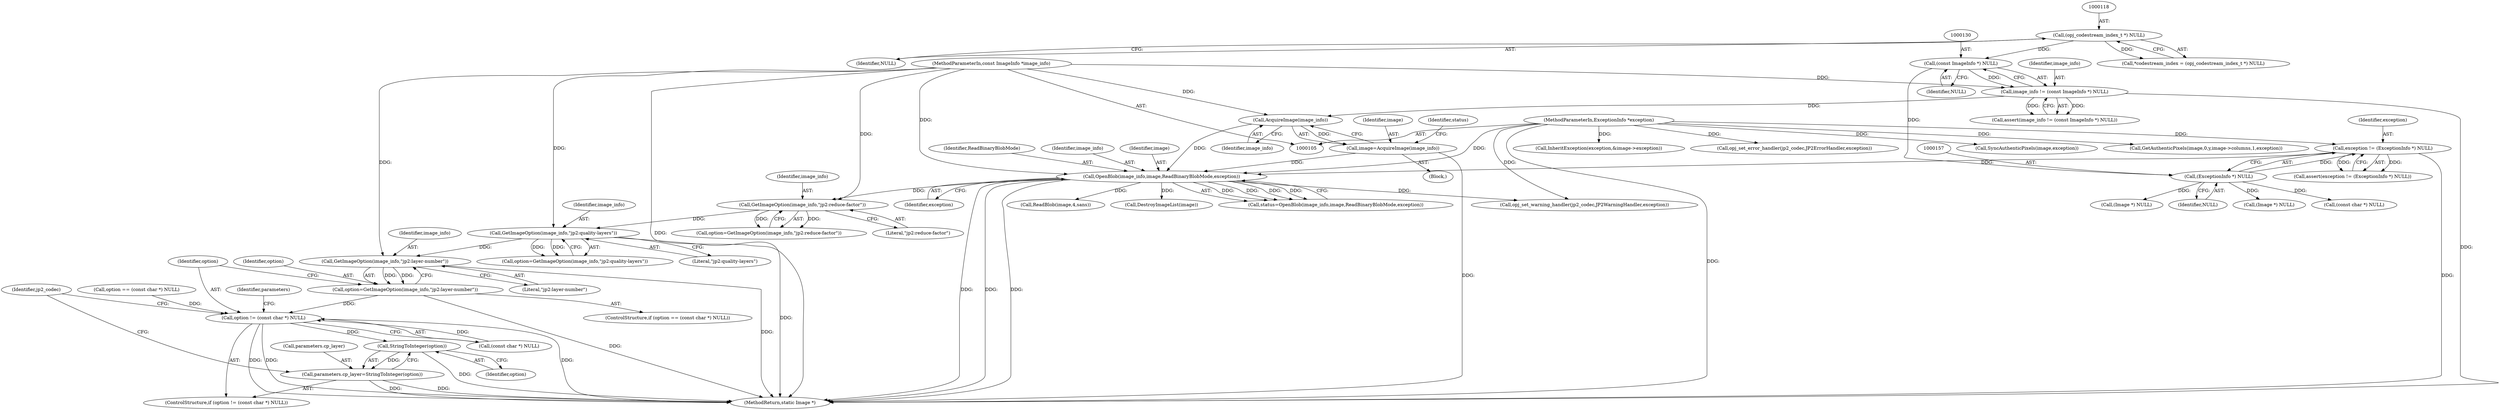 digraph "0_ImageMagick_b0c5222ce31e8f941fa02ff9c7a040fb2db30dbc@pointer" {
"1000280" [label="(Call,GetImageOption(image_info,\"jp2:layer-number\"))"];
"1000269" [label="(Call,GetImageOption(image_info,\"jp2:quality-layers\"))"];
"1000252" [label="(Call,GetImageOption(image_info,\"jp2:reduce-factor\"))"];
"1000171" [label="(Call,OpenBlob(image_info,image,ReadBinaryBlobMode,exception))"];
"1000167" [label="(Call,AcquireImage(image_info))"];
"1000127" [label="(Call,image_info != (const ImageInfo *) NULL)"];
"1000106" [label="(MethodParameterIn,const ImageInfo *image_info)"];
"1000129" [label="(Call,(const ImageInfo *) NULL)"];
"1000117" [label="(Call,(opj_codestream_index_t *) NULL)"];
"1000165" [label="(Call,image=AcquireImage(image_info))"];
"1000154" [label="(Call,exception != (ExceptionInfo *) NULL)"];
"1000107" [label="(MethodParameterIn,ExceptionInfo *exception)"];
"1000156" [label="(Call,(ExceptionInfo *) NULL)"];
"1000278" [label="(Call,option=GetImageOption(image_info,\"jp2:layer-number\"))"];
"1000284" [label="(Call,option != (const char *) NULL)"];
"1000293" [label="(Call,StringToInteger(option))"];
"1000289" [label="(Call,parameters.cp_layer=StringToInteger(option))"];
"1000285" [label="(Identifier,option)"];
"1000284" [label="(Call,option != (const char *) NULL)"];
"1000202" [label="(Call,(Image *) NULL)"];
"1000291" [label="(Identifier,parameters)"];
"1000128" [label="(Identifier,image_info)"];
"1000170" [label="(Identifier,status)"];
"1000250" [label="(Call,option=GetImageOption(image_info,\"jp2:reduce-factor\"))"];
"1000166" [label="(Identifier,image)"];
"1000267" [label="(Call,option=GetImageOption(image_info,\"jp2:quality-layers\"))"];
"1000158" [label="(Identifier,NULL)"];
"1000282" [label="(Literal,\"jp2:layer-number\")"];
"1000174" [label="(Identifier,ReadBinaryBlobMode)"];
"1000273" [label="(Call,option == (const char *) NULL)"];
"1000283" [label="(ControlStructure,if (option != (const char *) NULL))"];
"1000169" [label="(Call,status=OpenBlob(image_info,image,ReadBinaryBlobMode,exception))"];
"1000269" [label="(Call,GetImageOption(image_info,\"jp2:quality-layers\"))"];
"1000107" [label="(MethodParameterIn,ExceptionInfo *exception)"];
"1000153" [label="(Call,assert(exception != (ExceptionInfo *) NULL))"];
"1000186" [label="(Call,(Image *) NULL)"];
"1000270" [label="(Identifier,image_info)"];
"1000106" [label="(MethodParameterIn,const ImageInfo *image_info)"];
"1000981" [label="(Call,SyncAuthenticPixels(image,exception))"];
"1000252" [label="(Call,GetImageOption(image_info,\"jp2:reduce-factor\"))"];
"1000119" [label="(Identifier,NULL)"];
"1000281" [label="(Identifier,image_info)"];
"1000172" [label="(Identifier,image_info)"];
"1000278" [label="(Call,option=GetImageOption(image_info,\"jp2:layer-number\"))"];
"1000175" [label="(Identifier,exception)"];
"1000239" [label="(Call,opj_set_warning_handler(jp2_codec,JP2WarningHandler,exception))"];
"1000131" [label="(Identifier,NULL)"];
"1000773" [label="(Call,GetAuthenticPixels(image,0,y,image->columns,1,exception))"];
"1000294" [label="(Identifier,option)"];
"1000289" [label="(Call,parameters.cp_layer=StringToInteger(option))"];
"1001016" [label="(MethodReturn,static Image *)"];
"1000653" [label="(Call,InheritException(exception,&image->exception))"];
"1000126" [label="(Call,assert(image_info != (const ImageInfo *) NULL))"];
"1000271" [label="(Literal,\"jp2:quality-layers\")"];
"1000191" [label="(Call,ReadBlob(image,4,sans))"];
"1000280" [label="(Call,GetImageOption(image_info,\"jp2:layer-number\"))"];
"1000154" [label="(Call,exception != (ExceptionInfo *) NULL)"];
"1000127" [label="(Call,image_info != (const ImageInfo *) NULL)"];
"1000254" [label="(Literal,\"jp2:reduce-factor\")"];
"1000155" [label="(Identifier,exception)"];
"1000293" [label="(Call,StringToInteger(option))"];
"1000279" [label="(Identifier,option)"];
"1000115" [label="(Call,*codestream_index = (opj_codestream_index_t *) NULL)"];
"1000253" [label="(Identifier,image_info)"];
"1000165" [label="(Call,image=AcquireImage(image_info))"];
"1000156" [label="(Call,(ExceptionInfo *) NULL)"];
"1000272" [label="(ControlStructure,if (option == (const char *) NULL))"];
"1000117" [label="(Call,(opj_codestream_index_t *) NULL)"];
"1000183" [label="(Call,DestroyImageList(image))"];
"1000129" [label="(Call,(const ImageInfo *) NULL)"];
"1000108" [label="(Block,)"];
"1000243" [label="(Call,opj_set_error_handler(jp2_codec,JP2ErrorHandler,exception))"];
"1000167" [label="(Call,AcquireImage(image_info))"];
"1000298" [label="(Identifier,jp2_codec)"];
"1000168" [label="(Identifier,image_info)"];
"1000173" [label="(Identifier,image)"];
"1000286" [label="(Call,(const char *) NULL)"];
"1000290" [label="(Call,parameters.cp_layer)"];
"1000258" [label="(Call,(const char *) NULL)"];
"1000171" [label="(Call,OpenBlob(image_info,image,ReadBinaryBlobMode,exception))"];
"1000280" -> "1000278"  [label="AST: "];
"1000280" -> "1000282"  [label="CFG: "];
"1000281" -> "1000280"  [label="AST: "];
"1000282" -> "1000280"  [label="AST: "];
"1000278" -> "1000280"  [label="CFG: "];
"1000280" -> "1001016"  [label="DDG: "];
"1000280" -> "1000278"  [label="DDG: "];
"1000280" -> "1000278"  [label="DDG: "];
"1000269" -> "1000280"  [label="DDG: "];
"1000106" -> "1000280"  [label="DDG: "];
"1000269" -> "1000267"  [label="AST: "];
"1000269" -> "1000271"  [label="CFG: "];
"1000270" -> "1000269"  [label="AST: "];
"1000271" -> "1000269"  [label="AST: "];
"1000267" -> "1000269"  [label="CFG: "];
"1000269" -> "1001016"  [label="DDG: "];
"1000269" -> "1000267"  [label="DDG: "];
"1000269" -> "1000267"  [label="DDG: "];
"1000252" -> "1000269"  [label="DDG: "];
"1000106" -> "1000269"  [label="DDG: "];
"1000252" -> "1000250"  [label="AST: "];
"1000252" -> "1000254"  [label="CFG: "];
"1000253" -> "1000252"  [label="AST: "];
"1000254" -> "1000252"  [label="AST: "];
"1000250" -> "1000252"  [label="CFG: "];
"1000252" -> "1000250"  [label="DDG: "];
"1000252" -> "1000250"  [label="DDG: "];
"1000171" -> "1000252"  [label="DDG: "];
"1000106" -> "1000252"  [label="DDG: "];
"1000171" -> "1000169"  [label="AST: "];
"1000171" -> "1000175"  [label="CFG: "];
"1000172" -> "1000171"  [label="AST: "];
"1000173" -> "1000171"  [label="AST: "];
"1000174" -> "1000171"  [label="AST: "];
"1000175" -> "1000171"  [label="AST: "];
"1000169" -> "1000171"  [label="CFG: "];
"1000171" -> "1001016"  [label="DDG: "];
"1000171" -> "1001016"  [label="DDG: "];
"1000171" -> "1001016"  [label="DDG: "];
"1000171" -> "1000169"  [label="DDG: "];
"1000171" -> "1000169"  [label="DDG: "];
"1000171" -> "1000169"  [label="DDG: "];
"1000171" -> "1000169"  [label="DDG: "];
"1000167" -> "1000171"  [label="DDG: "];
"1000106" -> "1000171"  [label="DDG: "];
"1000165" -> "1000171"  [label="DDG: "];
"1000154" -> "1000171"  [label="DDG: "];
"1000107" -> "1000171"  [label="DDG: "];
"1000171" -> "1000183"  [label="DDG: "];
"1000171" -> "1000191"  [label="DDG: "];
"1000171" -> "1000239"  [label="DDG: "];
"1000167" -> "1000165"  [label="AST: "];
"1000167" -> "1000168"  [label="CFG: "];
"1000168" -> "1000167"  [label="AST: "];
"1000165" -> "1000167"  [label="CFG: "];
"1000167" -> "1000165"  [label="DDG: "];
"1000127" -> "1000167"  [label="DDG: "];
"1000106" -> "1000167"  [label="DDG: "];
"1000127" -> "1000126"  [label="AST: "];
"1000127" -> "1000129"  [label="CFG: "];
"1000128" -> "1000127"  [label="AST: "];
"1000129" -> "1000127"  [label="AST: "];
"1000126" -> "1000127"  [label="CFG: "];
"1000127" -> "1001016"  [label="DDG: "];
"1000127" -> "1000126"  [label="DDG: "];
"1000127" -> "1000126"  [label="DDG: "];
"1000106" -> "1000127"  [label="DDG: "];
"1000129" -> "1000127"  [label="DDG: "];
"1000106" -> "1000105"  [label="AST: "];
"1000106" -> "1001016"  [label="DDG: "];
"1000129" -> "1000131"  [label="CFG: "];
"1000130" -> "1000129"  [label="AST: "];
"1000131" -> "1000129"  [label="AST: "];
"1000117" -> "1000129"  [label="DDG: "];
"1000129" -> "1000156"  [label="DDG: "];
"1000117" -> "1000115"  [label="AST: "];
"1000117" -> "1000119"  [label="CFG: "];
"1000118" -> "1000117"  [label="AST: "];
"1000119" -> "1000117"  [label="AST: "];
"1000115" -> "1000117"  [label="CFG: "];
"1000117" -> "1000115"  [label="DDG: "];
"1000165" -> "1000108"  [label="AST: "];
"1000166" -> "1000165"  [label="AST: "];
"1000170" -> "1000165"  [label="CFG: "];
"1000165" -> "1001016"  [label="DDG: "];
"1000154" -> "1000153"  [label="AST: "];
"1000154" -> "1000156"  [label="CFG: "];
"1000155" -> "1000154"  [label="AST: "];
"1000156" -> "1000154"  [label="AST: "];
"1000153" -> "1000154"  [label="CFG: "];
"1000154" -> "1001016"  [label="DDG: "];
"1000154" -> "1000153"  [label="DDG: "];
"1000154" -> "1000153"  [label="DDG: "];
"1000107" -> "1000154"  [label="DDG: "];
"1000156" -> "1000154"  [label="DDG: "];
"1000107" -> "1000105"  [label="AST: "];
"1000107" -> "1001016"  [label="DDG: "];
"1000107" -> "1000239"  [label="DDG: "];
"1000107" -> "1000243"  [label="DDG: "];
"1000107" -> "1000653"  [label="DDG: "];
"1000107" -> "1000773"  [label="DDG: "];
"1000107" -> "1000981"  [label="DDG: "];
"1000156" -> "1000158"  [label="CFG: "];
"1000157" -> "1000156"  [label="AST: "];
"1000158" -> "1000156"  [label="AST: "];
"1000156" -> "1000186"  [label="DDG: "];
"1000156" -> "1000202"  [label="DDG: "];
"1000156" -> "1000258"  [label="DDG: "];
"1000278" -> "1000272"  [label="AST: "];
"1000279" -> "1000278"  [label="AST: "];
"1000285" -> "1000278"  [label="CFG: "];
"1000278" -> "1001016"  [label="DDG: "];
"1000278" -> "1000284"  [label="DDG: "];
"1000284" -> "1000283"  [label="AST: "];
"1000284" -> "1000286"  [label="CFG: "];
"1000285" -> "1000284"  [label="AST: "];
"1000286" -> "1000284"  [label="AST: "];
"1000291" -> "1000284"  [label="CFG: "];
"1000298" -> "1000284"  [label="CFG: "];
"1000284" -> "1001016"  [label="DDG: "];
"1000284" -> "1001016"  [label="DDG: "];
"1000284" -> "1001016"  [label="DDG: "];
"1000273" -> "1000284"  [label="DDG: "];
"1000286" -> "1000284"  [label="DDG: "];
"1000284" -> "1000293"  [label="DDG: "];
"1000293" -> "1000289"  [label="AST: "];
"1000293" -> "1000294"  [label="CFG: "];
"1000294" -> "1000293"  [label="AST: "];
"1000289" -> "1000293"  [label="CFG: "];
"1000293" -> "1001016"  [label="DDG: "];
"1000293" -> "1000289"  [label="DDG: "];
"1000289" -> "1000283"  [label="AST: "];
"1000290" -> "1000289"  [label="AST: "];
"1000298" -> "1000289"  [label="CFG: "];
"1000289" -> "1001016"  [label="DDG: "];
"1000289" -> "1001016"  [label="DDG: "];
}
